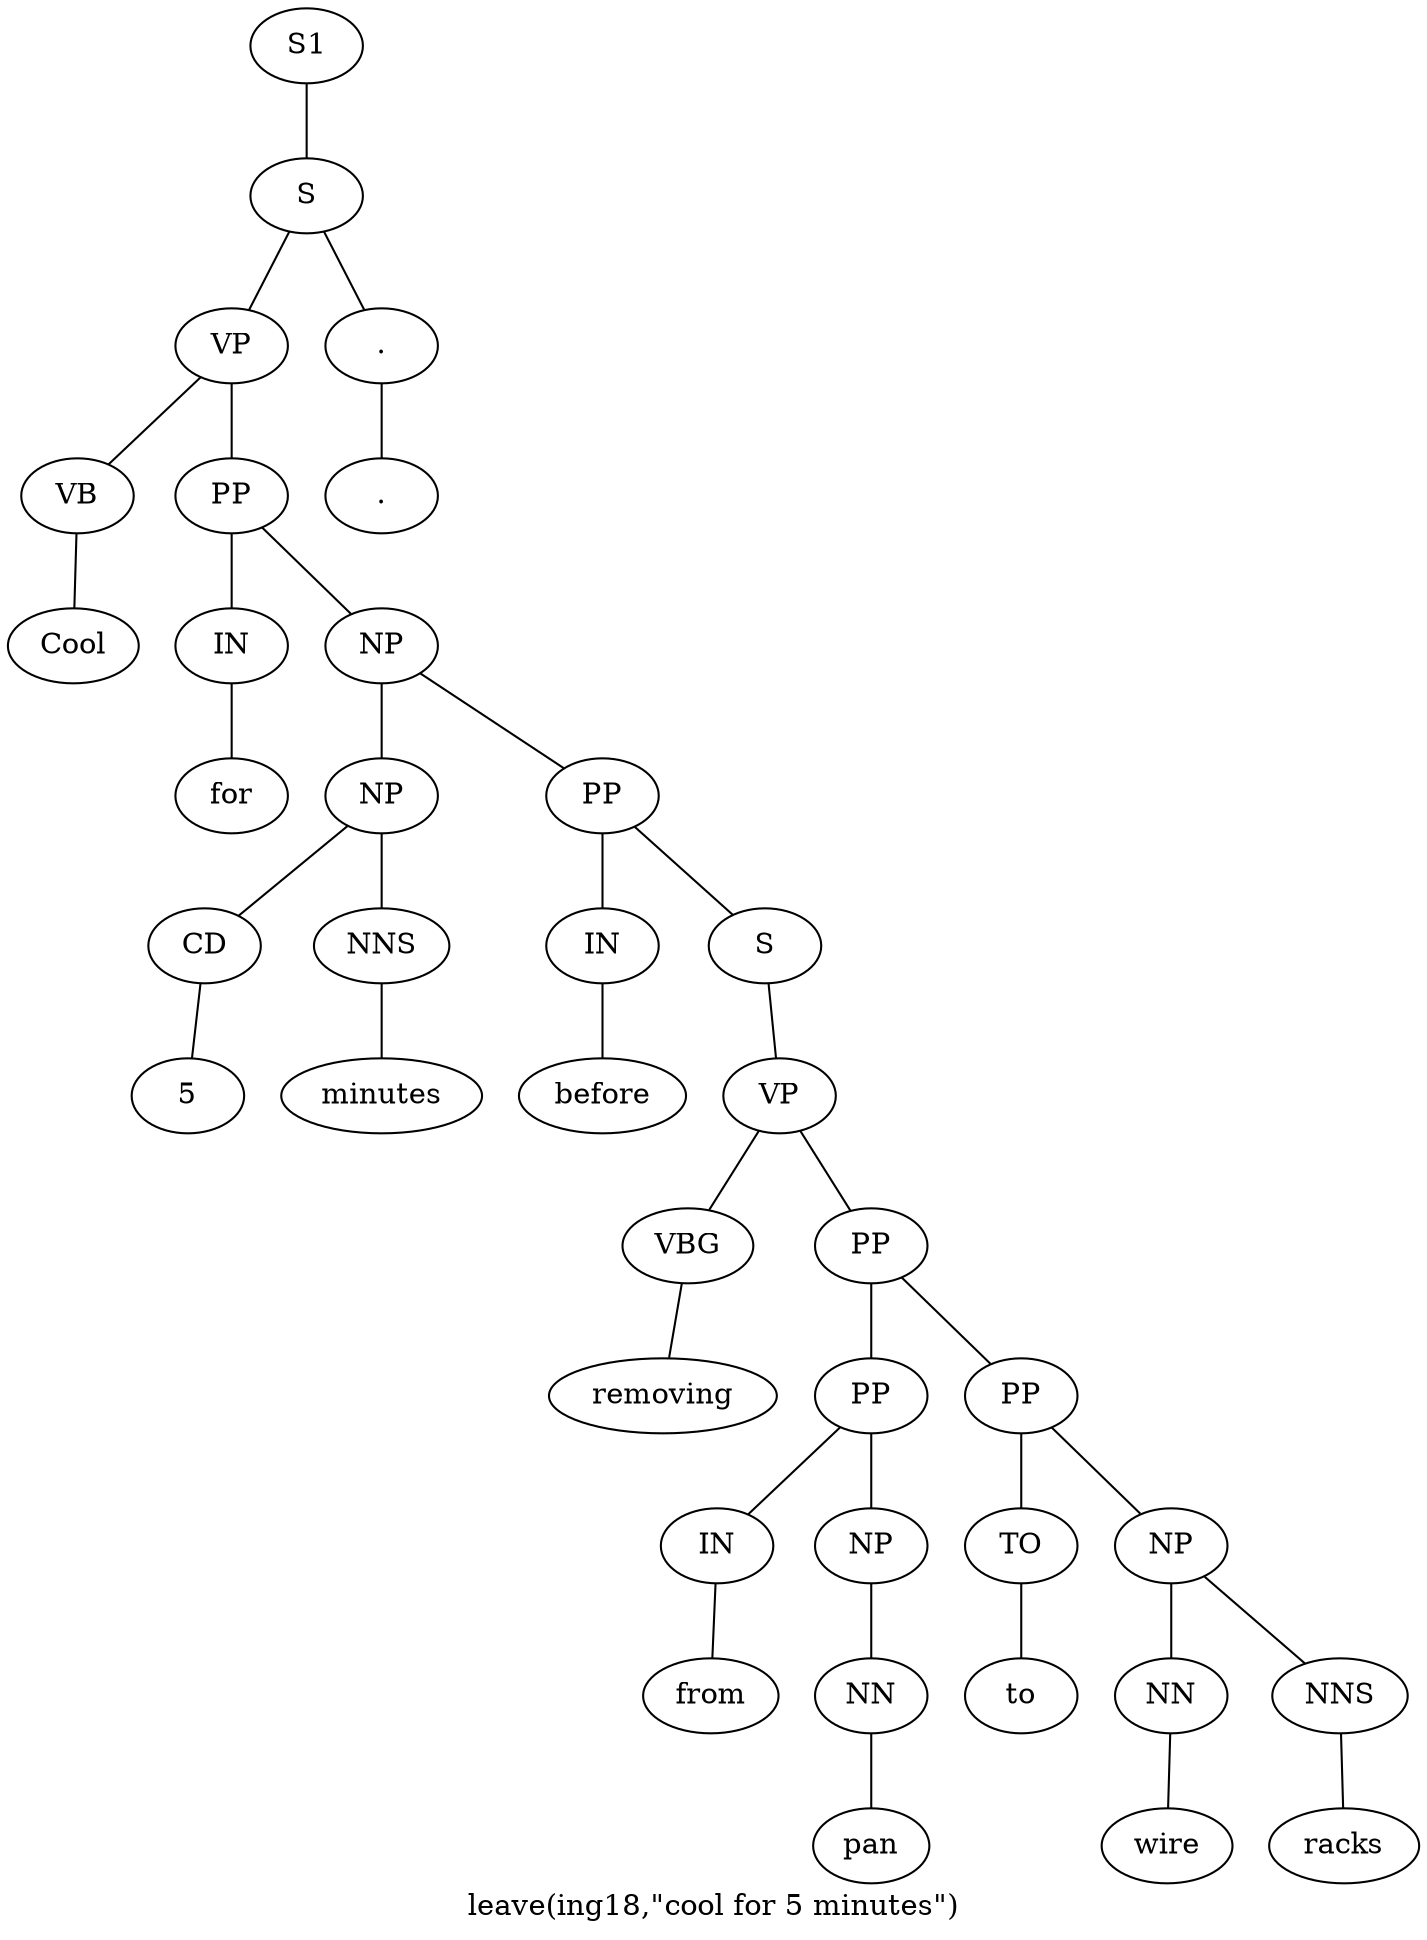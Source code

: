 graph SyntaxGraph {
	label = "leave(ing18,\"cool for 5 minutes\")";
	Node0 [label="S1"];
	Node1 [label="S"];
	Node2 [label="VP"];
	Node3 [label="VB"];
	Node4 [label="Cool"];
	Node5 [label="PP"];
	Node6 [label="IN"];
	Node7 [label="for"];
	Node8 [label="NP"];
	Node9 [label="NP"];
	Node10 [label="CD"];
	Node11 [label="5"];
	Node12 [label="NNS"];
	Node13 [label="minutes"];
	Node14 [label="PP"];
	Node15 [label="IN"];
	Node16 [label="before"];
	Node17 [label="S"];
	Node18 [label="VP"];
	Node19 [label="VBG"];
	Node20 [label="removing"];
	Node21 [label="PP"];
	Node22 [label="PP"];
	Node23 [label="IN"];
	Node24 [label="from"];
	Node25 [label="NP"];
	Node26 [label="NN"];
	Node27 [label="pan"];
	Node28 [label="PP"];
	Node29 [label="TO"];
	Node30 [label="to"];
	Node31 [label="NP"];
	Node32 [label="NN"];
	Node33 [label="wire"];
	Node34 [label="NNS"];
	Node35 [label="racks"];
	Node36 [label="."];
	Node37 [label="."];

	Node0 -- Node1;
	Node1 -- Node2;
	Node1 -- Node36;
	Node2 -- Node3;
	Node2 -- Node5;
	Node3 -- Node4;
	Node5 -- Node6;
	Node5 -- Node8;
	Node6 -- Node7;
	Node8 -- Node9;
	Node8 -- Node14;
	Node9 -- Node10;
	Node9 -- Node12;
	Node10 -- Node11;
	Node12 -- Node13;
	Node14 -- Node15;
	Node14 -- Node17;
	Node15 -- Node16;
	Node17 -- Node18;
	Node18 -- Node19;
	Node18 -- Node21;
	Node19 -- Node20;
	Node21 -- Node22;
	Node21 -- Node28;
	Node22 -- Node23;
	Node22 -- Node25;
	Node23 -- Node24;
	Node25 -- Node26;
	Node26 -- Node27;
	Node28 -- Node29;
	Node28 -- Node31;
	Node29 -- Node30;
	Node31 -- Node32;
	Node31 -- Node34;
	Node32 -- Node33;
	Node34 -- Node35;
	Node36 -- Node37;
}